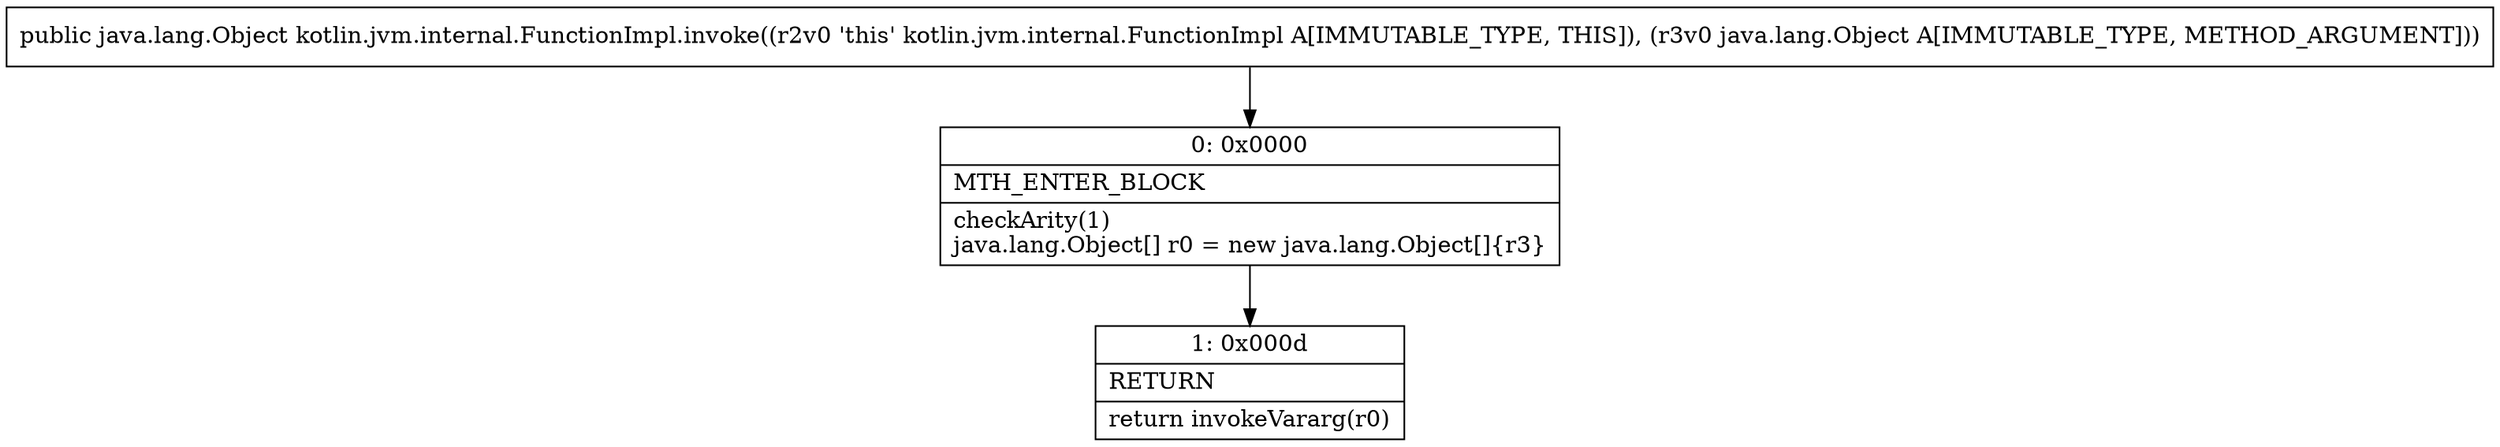 digraph "CFG forkotlin.jvm.internal.FunctionImpl.invoke(Ljava\/lang\/Object;)Ljava\/lang\/Object;" {
Node_0 [shape=record,label="{0\:\ 0x0000|MTH_ENTER_BLOCK\l|checkArity(1)\ljava.lang.Object[] r0 = new java.lang.Object[]\{r3\}\l}"];
Node_1 [shape=record,label="{1\:\ 0x000d|RETURN\l|return invokeVararg(r0)\l}"];
MethodNode[shape=record,label="{public java.lang.Object kotlin.jvm.internal.FunctionImpl.invoke((r2v0 'this' kotlin.jvm.internal.FunctionImpl A[IMMUTABLE_TYPE, THIS]), (r3v0 java.lang.Object A[IMMUTABLE_TYPE, METHOD_ARGUMENT])) }"];
MethodNode -> Node_0;
Node_0 -> Node_1;
}

